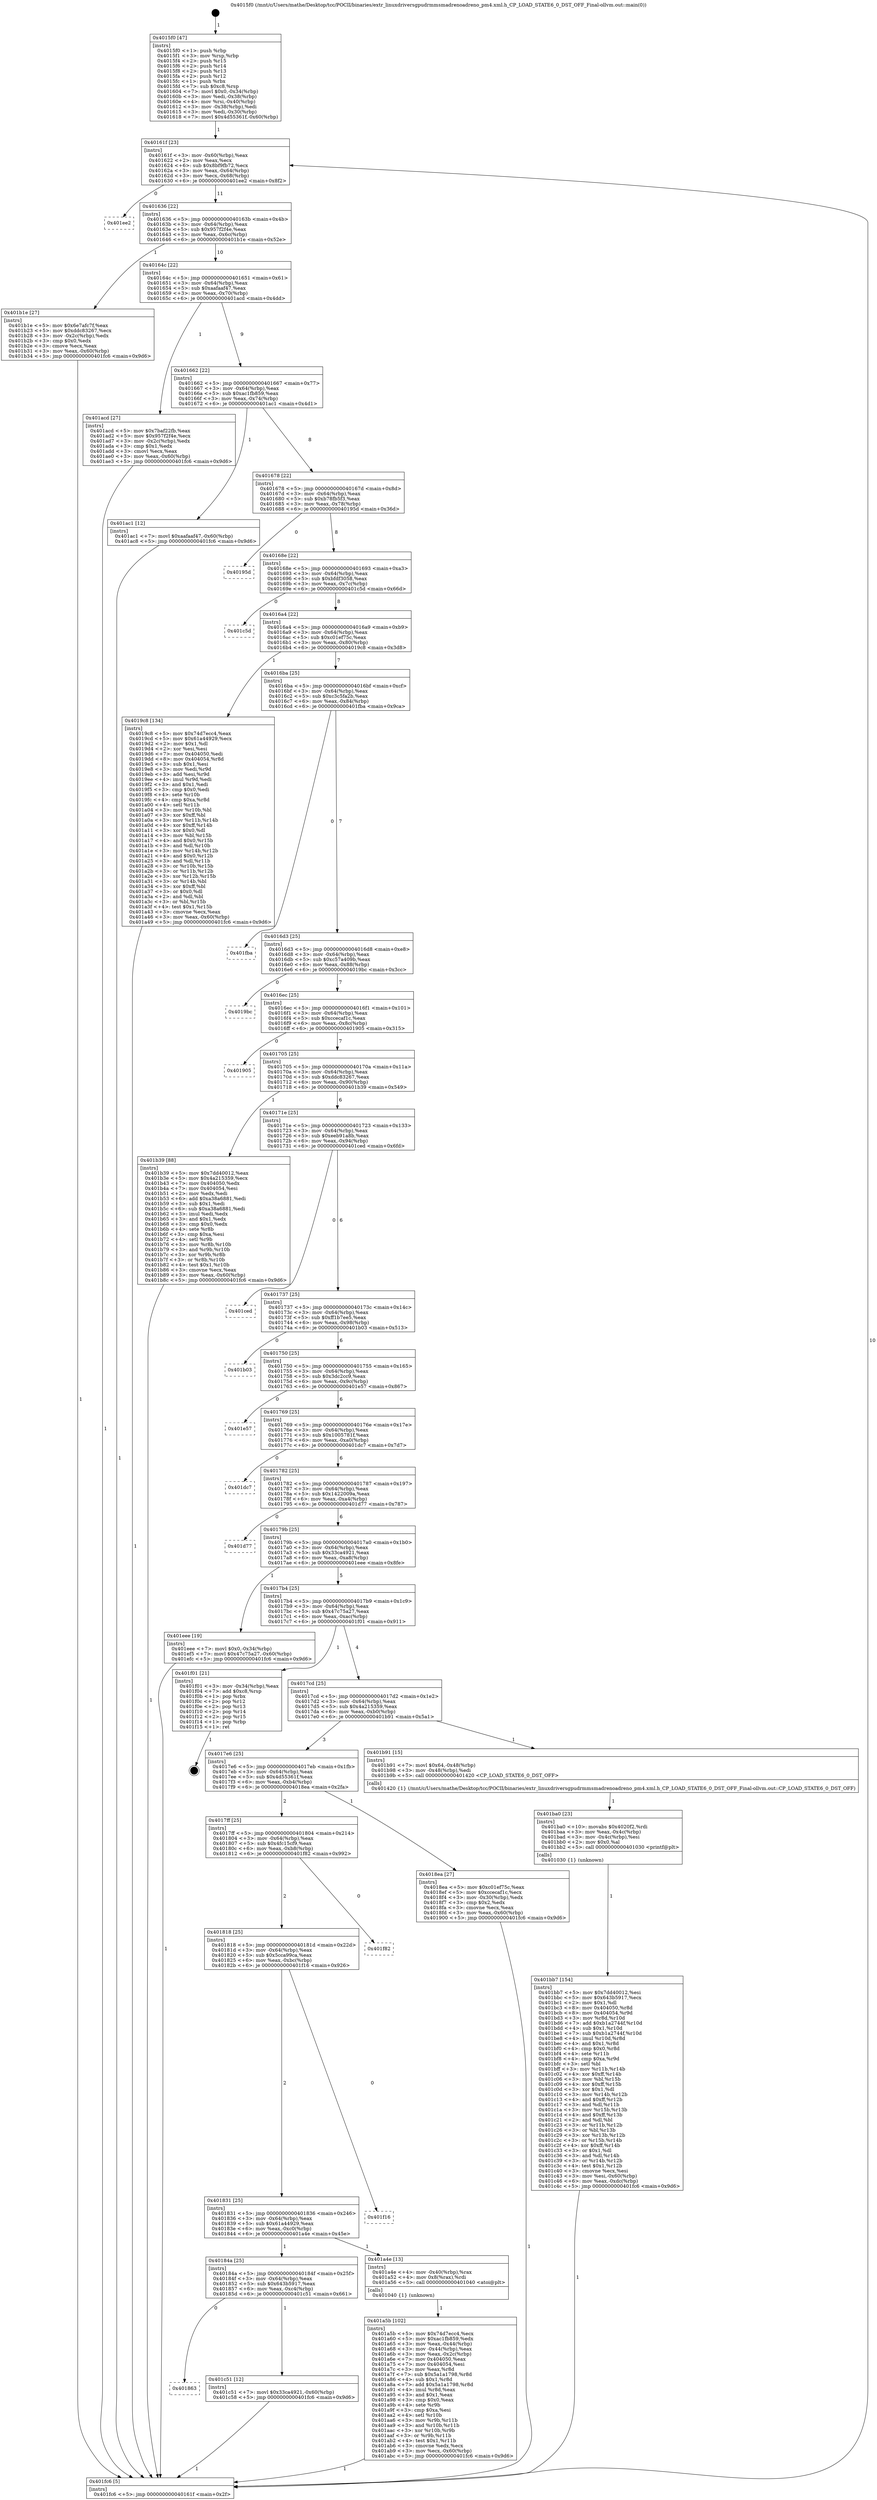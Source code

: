digraph "0x4015f0" {
  label = "0x4015f0 (/mnt/c/Users/mathe/Desktop/tcc/POCII/binaries/extr_linuxdriversgpudrmmsmadrenoadreno_pm4.xml.h_CP_LOAD_STATE6_0_DST_OFF_Final-ollvm.out::main(0))"
  labelloc = "t"
  node[shape=record]

  Entry [label="",width=0.3,height=0.3,shape=circle,fillcolor=black,style=filled]
  "0x40161f" [label="{
     0x40161f [23]\l
     | [instrs]\l
     &nbsp;&nbsp;0x40161f \<+3\>: mov -0x60(%rbp),%eax\l
     &nbsp;&nbsp;0x401622 \<+2\>: mov %eax,%ecx\l
     &nbsp;&nbsp;0x401624 \<+6\>: sub $0x8bf9fb72,%ecx\l
     &nbsp;&nbsp;0x40162a \<+3\>: mov %eax,-0x64(%rbp)\l
     &nbsp;&nbsp;0x40162d \<+3\>: mov %ecx,-0x68(%rbp)\l
     &nbsp;&nbsp;0x401630 \<+6\>: je 0000000000401ee2 \<main+0x8f2\>\l
  }"]
  "0x401ee2" [label="{
     0x401ee2\l
  }", style=dashed]
  "0x401636" [label="{
     0x401636 [22]\l
     | [instrs]\l
     &nbsp;&nbsp;0x401636 \<+5\>: jmp 000000000040163b \<main+0x4b\>\l
     &nbsp;&nbsp;0x40163b \<+3\>: mov -0x64(%rbp),%eax\l
     &nbsp;&nbsp;0x40163e \<+5\>: sub $0x957f2f4e,%eax\l
     &nbsp;&nbsp;0x401643 \<+3\>: mov %eax,-0x6c(%rbp)\l
     &nbsp;&nbsp;0x401646 \<+6\>: je 0000000000401b1e \<main+0x52e\>\l
  }"]
  Exit [label="",width=0.3,height=0.3,shape=circle,fillcolor=black,style=filled,peripheries=2]
  "0x401b1e" [label="{
     0x401b1e [27]\l
     | [instrs]\l
     &nbsp;&nbsp;0x401b1e \<+5\>: mov $0x6e7afc7f,%eax\l
     &nbsp;&nbsp;0x401b23 \<+5\>: mov $0xddc83267,%ecx\l
     &nbsp;&nbsp;0x401b28 \<+3\>: mov -0x2c(%rbp),%edx\l
     &nbsp;&nbsp;0x401b2b \<+3\>: cmp $0x0,%edx\l
     &nbsp;&nbsp;0x401b2e \<+3\>: cmove %ecx,%eax\l
     &nbsp;&nbsp;0x401b31 \<+3\>: mov %eax,-0x60(%rbp)\l
     &nbsp;&nbsp;0x401b34 \<+5\>: jmp 0000000000401fc6 \<main+0x9d6\>\l
  }"]
  "0x40164c" [label="{
     0x40164c [22]\l
     | [instrs]\l
     &nbsp;&nbsp;0x40164c \<+5\>: jmp 0000000000401651 \<main+0x61\>\l
     &nbsp;&nbsp;0x401651 \<+3\>: mov -0x64(%rbp),%eax\l
     &nbsp;&nbsp;0x401654 \<+5\>: sub $0xaafaaf47,%eax\l
     &nbsp;&nbsp;0x401659 \<+3\>: mov %eax,-0x70(%rbp)\l
     &nbsp;&nbsp;0x40165c \<+6\>: je 0000000000401acd \<main+0x4dd\>\l
  }"]
  "0x401863" [label="{
     0x401863\l
  }", style=dashed]
  "0x401acd" [label="{
     0x401acd [27]\l
     | [instrs]\l
     &nbsp;&nbsp;0x401acd \<+5\>: mov $0x7baf22fb,%eax\l
     &nbsp;&nbsp;0x401ad2 \<+5\>: mov $0x957f2f4e,%ecx\l
     &nbsp;&nbsp;0x401ad7 \<+3\>: mov -0x2c(%rbp),%edx\l
     &nbsp;&nbsp;0x401ada \<+3\>: cmp $0x1,%edx\l
     &nbsp;&nbsp;0x401add \<+3\>: cmovl %ecx,%eax\l
     &nbsp;&nbsp;0x401ae0 \<+3\>: mov %eax,-0x60(%rbp)\l
     &nbsp;&nbsp;0x401ae3 \<+5\>: jmp 0000000000401fc6 \<main+0x9d6\>\l
  }"]
  "0x401662" [label="{
     0x401662 [22]\l
     | [instrs]\l
     &nbsp;&nbsp;0x401662 \<+5\>: jmp 0000000000401667 \<main+0x77\>\l
     &nbsp;&nbsp;0x401667 \<+3\>: mov -0x64(%rbp),%eax\l
     &nbsp;&nbsp;0x40166a \<+5\>: sub $0xac1fb859,%eax\l
     &nbsp;&nbsp;0x40166f \<+3\>: mov %eax,-0x74(%rbp)\l
     &nbsp;&nbsp;0x401672 \<+6\>: je 0000000000401ac1 \<main+0x4d1\>\l
  }"]
  "0x401c51" [label="{
     0x401c51 [12]\l
     | [instrs]\l
     &nbsp;&nbsp;0x401c51 \<+7\>: movl $0x33ca4921,-0x60(%rbp)\l
     &nbsp;&nbsp;0x401c58 \<+5\>: jmp 0000000000401fc6 \<main+0x9d6\>\l
  }"]
  "0x401ac1" [label="{
     0x401ac1 [12]\l
     | [instrs]\l
     &nbsp;&nbsp;0x401ac1 \<+7\>: movl $0xaafaaf47,-0x60(%rbp)\l
     &nbsp;&nbsp;0x401ac8 \<+5\>: jmp 0000000000401fc6 \<main+0x9d6\>\l
  }"]
  "0x401678" [label="{
     0x401678 [22]\l
     | [instrs]\l
     &nbsp;&nbsp;0x401678 \<+5\>: jmp 000000000040167d \<main+0x8d\>\l
     &nbsp;&nbsp;0x40167d \<+3\>: mov -0x64(%rbp),%eax\l
     &nbsp;&nbsp;0x401680 \<+5\>: sub $0xb78fb5f3,%eax\l
     &nbsp;&nbsp;0x401685 \<+3\>: mov %eax,-0x78(%rbp)\l
     &nbsp;&nbsp;0x401688 \<+6\>: je 000000000040195d \<main+0x36d\>\l
  }"]
  "0x401bb7" [label="{
     0x401bb7 [154]\l
     | [instrs]\l
     &nbsp;&nbsp;0x401bb7 \<+5\>: mov $0x7dd40012,%esi\l
     &nbsp;&nbsp;0x401bbc \<+5\>: mov $0x643b5917,%ecx\l
     &nbsp;&nbsp;0x401bc1 \<+2\>: mov $0x1,%dl\l
     &nbsp;&nbsp;0x401bc3 \<+8\>: mov 0x404050,%r8d\l
     &nbsp;&nbsp;0x401bcb \<+8\>: mov 0x404054,%r9d\l
     &nbsp;&nbsp;0x401bd3 \<+3\>: mov %r8d,%r10d\l
     &nbsp;&nbsp;0x401bd6 \<+7\>: add $0xb1a2744f,%r10d\l
     &nbsp;&nbsp;0x401bdd \<+4\>: sub $0x1,%r10d\l
     &nbsp;&nbsp;0x401be1 \<+7\>: sub $0xb1a2744f,%r10d\l
     &nbsp;&nbsp;0x401be8 \<+4\>: imul %r10d,%r8d\l
     &nbsp;&nbsp;0x401bec \<+4\>: and $0x1,%r8d\l
     &nbsp;&nbsp;0x401bf0 \<+4\>: cmp $0x0,%r8d\l
     &nbsp;&nbsp;0x401bf4 \<+4\>: sete %r11b\l
     &nbsp;&nbsp;0x401bf8 \<+4\>: cmp $0xa,%r9d\l
     &nbsp;&nbsp;0x401bfc \<+3\>: setl %bl\l
     &nbsp;&nbsp;0x401bff \<+3\>: mov %r11b,%r14b\l
     &nbsp;&nbsp;0x401c02 \<+4\>: xor $0xff,%r14b\l
     &nbsp;&nbsp;0x401c06 \<+3\>: mov %bl,%r15b\l
     &nbsp;&nbsp;0x401c09 \<+4\>: xor $0xff,%r15b\l
     &nbsp;&nbsp;0x401c0d \<+3\>: xor $0x1,%dl\l
     &nbsp;&nbsp;0x401c10 \<+3\>: mov %r14b,%r12b\l
     &nbsp;&nbsp;0x401c13 \<+4\>: and $0xff,%r12b\l
     &nbsp;&nbsp;0x401c17 \<+3\>: and %dl,%r11b\l
     &nbsp;&nbsp;0x401c1a \<+3\>: mov %r15b,%r13b\l
     &nbsp;&nbsp;0x401c1d \<+4\>: and $0xff,%r13b\l
     &nbsp;&nbsp;0x401c21 \<+2\>: and %dl,%bl\l
     &nbsp;&nbsp;0x401c23 \<+3\>: or %r11b,%r12b\l
     &nbsp;&nbsp;0x401c26 \<+3\>: or %bl,%r13b\l
     &nbsp;&nbsp;0x401c29 \<+3\>: xor %r13b,%r12b\l
     &nbsp;&nbsp;0x401c2c \<+3\>: or %r15b,%r14b\l
     &nbsp;&nbsp;0x401c2f \<+4\>: xor $0xff,%r14b\l
     &nbsp;&nbsp;0x401c33 \<+3\>: or $0x1,%dl\l
     &nbsp;&nbsp;0x401c36 \<+3\>: and %dl,%r14b\l
     &nbsp;&nbsp;0x401c39 \<+3\>: or %r14b,%r12b\l
     &nbsp;&nbsp;0x401c3c \<+4\>: test $0x1,%r12b\l
     &nbsp;&nbsp;0x401c40 \<+3\>: cmovne %ecx,%esi\l
     &nbsp;&nbsp;0x401c43 \<+3\>: mov %esi,-0x60(%rbp)\l
     &nbsp;&nbsp;0x401c46 \<+6\>: mov %eax,-0xdc(%rbp)\l
     &nbsp;&nbsp;0x401c4c \<+5\>: jmp 0000000000401fc6 \<main+0x9d6\>\l
  }"]
  "0x40195d" [label="{
     0x40195d\l
  }", style=dashed]
  "0x40168e" [label="{
     0x40168e [22]\l
     | [instrs]\l
     &nbsp;&nbsp;0x40168e \<+5\>: jmp 0000000000401693 \<main+0xa3\>\l
     &nbsp;&nbsp;0x401693 \<+3\>: mov -0x64(%rbp),%eax\l
     &nbsp;&nbsp;0x401696 \<+5\>: sub $0xbfdf3058,%eax\l
     &nbsp;&nbsp;0x40169b \<+3\>: mov %eax,-0x7c(%rbp)\l
     &nbsp;&nbsp;0x40169e \<+6\>: je 0000000000401c5d \<main+0x66d\>\l
  }"]
  "0x401ba0" [label="{
     0x401ba0 [23]\l
     | [instrs]\l
     &nbsp;&nbsp;0x401ba0 \<+10\>: movabs $0x4020f2,%rdi\l
     &nbsp;&nbsp;0x401baa \<+3\>: mov %eax,-0x4c(%rbp)\l
     &nbsp;&nbsp;0x401bad \<+3\>: mov -0x4c(%rbp),%esi\l
     &nbsp;&nbsp;0x401bb0 \<+2\>: mov $0x0,%al\l
     &nbsp;&nbsp;0x401bb2 \<+5\>: call 0000000000401030 \<printf@plt\>\l
     | [calls]\l
     &nbsp;&nbsp;0x401030 \{1\} (unknown)\l
  }"]
  "0x401c5d" [label="{
     0x401c5d\l
  }", style=dashed]
  "0x4016a4" [label="{
     0x4016a4 [22]\l
     | [instrs]\l
     &nbsp;&nbsp;0x4016a4 \<+5\>: jmp 00000000004016a9 \<main+0xb9\>\l
     &nbsp;&nbsp;0x4016a9 \<+3\>: mov -0x64(%rbp),%eax\l
     &nbsp;&nbsp;0x4016ac \<+5\>: sub $0xc01ef75c,%eax\l
     &nbsp;&nbsp;0x4016b1 \<+3\>: mov %eax,-0x80(%rbp)\l
     &nbsp;&nbsp;0x4016b4 \<+6\>: je 00000000004019c8 \<main+0x3d8\>\l
  }"]
  "0x401a5b" [label="{
     0x401a5b [102]\l
     | [instrs]\l
     &nbsp;&nbsp;0x401a5b \<+5\>: mov $0x74d7ecc4,%ecx\l
     &nbsp;&nbsp;0x401a60 \<+5\>: mov $0xac1fb859,%edx\l
     &nbsp;&nbsp;0x401a65 \<+3\>: mov %eax,-0x44(%rbp)\l
     &nbsp;&nbsp;0x401a68 \<+3\>: mov -0x44(%rbp),%eax\l
     &nbsp;&nbsp;0x401a6b \<+3\>: mov %eax,-0x2c(%rbp)\l
     &nbsp;&nbsp;0x401a6e \<+7\>: mov 0x404050,%eax\l
     &nbsp;&nbsp;0x401a75 \<+7\>: mov 0x404054,%esi\l
     &nbsp;&nbsp;0x401a7c \<+3\>: mov %eax,%r8d\l
     &nbsp;&nbsp;0x401a7f \<+7\>: sub $0x5a1a1798,%r8d\l
     &nbsp;&nbsp;0x401a86 \<+4\>: sub $0x1,%r8d\l
     &nbsp;&nbsp;0x401a8a \<+7\>: add $0x5a1a1798,%r8d\l
     &nbsp;&nbsp;0x401a91 \<+4\>: imul %r8d,%eax\l
     &nbsp;&nbsp;0x401a95 \<+3\>: and $0x1,%eax\l
     &nbsp;&nbsp;0x401a98 \<+3\>: cmp $0x0,%eax\l
     &nbsp;&nbsp;0x401a9b \<+4\>: sete %r9b\l
     &nbsp;&nbsp;0x401a9f \<+3\>: cmp $0xa,%esi\l
     &nbsp;&nbsp;0x401aa2 \<+4\>: setl %r10b\l
     &nbsp;&nbsp;0x401aa6 \<+3\>: mov %r9b,%r11b\l
     &nbsp;&nbsp;0x401aa9 \<+3\>: and %r10b,%r11b\l
     &nbsp;&nbsp;0x401aac \<+3\>: xor %r10b,%r9b\l
     &nbsp;&nbsp;0x401aaf \<+3\>: or %r9b,%r11b\l
     &nbsp;&nbsp;0x401ab2 \<+4\>: test $0x1,%r11b\l
     &nbsp;&nbsp;0x401ab6 \<+3\>: cmovne %edx,%ecx\l
     &nbsp;&nbsp;0x401ab9 \<+3\>: mov %ecx,-0x60(%rbp)\l
     &nbsp;&nbsp;0x401abc \<+5\>: jmp 0000000000401fc6 \<main+0x9d6\>\l
  }"]
  "0x4019c8" [label="{
     0x4019c8 [134]\l
     | [instrs]\l
     &nbsp;&nbsp;0x4019c8 \<+5\>: mov $0x74d7ecc4,%eax\l
     &nbsp;&nbsp;0x4019cd \<+5\>: mov $0x61a44929,%ecx\l
     &nbsp;&nbsp;0x4019d2 \<+2\>: mov $0x1,%dl\l
     &nbsp;&nbsp;0x4019d4 \<+2\>: xor %esi,%esi\l
     &nbsp;&nbsp;0x4019d6 \<+7\>: mov 0x404050,%edi\l
     &nbsp;&nbsp;0x4019dd \<+8\>: mov 0x404054,%r8d\l
     &nbsp;&nbsp;0x4019e5 \<+3\>: sub $0x1,%esi\l
     &nbsp;&nbsp;0x4019e8 \<+3\>: mov %edi,%r9d\l
     &nbsp;&nbsp;0x4019eb \<+3\>: add %esi,%r9d\l
     &nbsp;&nbsp;0x4019ee \<+4\>: imul %r9d,%edi\l
     &nbsp;&nbsp;0x4019f2 \<+3\>: and $0x1,%edi\l
     &nbsp;&nbsp;0x4019f5 \<+3\>: cmp $0x0,%edi\l
     &nbsp;&nbsp;0x4019f8 \<+4\>: sete %r10b\l
     &nbsp;&nbsp;0x4019fc \<+4\>: cmp $0xa,%r8d\l
     &nbsp;&nbsp;0x401a00 \<+4\>: setl %r11b\l
     &nbsp;&nbsp;0x401a04 \<+3\>: mov %r10b,%bl\l
     &nbsp;&nbsp;0x401a07 \<+3\>: xor $0xff,%bl\l
     &nbsp;&nbsp;0x401a0a \<+3\>: mov %r11b,%r14b\l
     &nbsp;&nbsp;0x401a0d \<+4\>: xor $0xff,%r14b\l
     &nbsp;&nbsp;0x401a11 \<+3\>: xor $0x0,%dl\l
     &nbsp;&nbsp;0x401a14 \<+3\>: mov %bl,%r15b\l
     &nbsp;&nbsp;0x401a17 \<+4\>: and $0x0,%r15b\l
     &nbsp;&nbsp;0x401a1b \<+3\>: and %dl,%r10b\l
     &nbsp;&nbsp;0x401a1e \<+3\>: mov %r14b,%r12b\l
     &nbsp;&nbsp;0x401a21 \<+4\>: and $0x0,%r12b\l
     &nbsp;&nbsp;0x401a25 \<+3\>: and %dl,%r11b\l
     &nbsp;&nbsp;0x401a28 \<+3\>: or %r10b,%r15b\l
     &nbsp;&nbsp;0x401a2b \<+3\>: or %r11b,%r12b\l
     &nbsp;&nbsp;0x401a2e \<+3\>: xor %r12b,%r15b\l
     &nbsp;&nbsp;0x401a31 \<+3\>: or %r14b,%bl\l
     &nbsp;&nbsp;0x401a34 \<+3\>: xor $0xff,%bl\l
     &nbsp;&nbsp;0x401a37 \<+3\>: or $0x0,%dl\l
     &nbsp;&nbsp;0x401a3a \<+2\>: and %dl,%bl\l
     &nbsp;&nbsp;0x401a3c \<+3\>: or %bl,%r15b\l
     &nbsp;&nbsp;0x401a3f \<+4\>: test $0x1,%r15b\l
     &nbsp;&nbsp;0x401a43 \<+3\>: cmovne %ecx,%eax\l
     &nbsp;&nbsp;0x401a46 \<+3\>: mov %eax,-0x60(%rbp)\l
     &nbsp;&nbsp;0x401a49 \<+5\>: jmp 0000000000401fc6 \<main+0x9d6\>\l
  }"]
  "0x4016ba" [label="{
     0x4016ba [25]\l
     | [instrs]\l
     &nbsp;&nbsp;0x4016ba \<+5\>: jmp 00000000004016bf \<main+0xcf\>\l
     &nbsp;&nbsp;0x4016bf \<+3\>: mov -0x64(%rbp),%eax\l
     &nbsp;&nbsp;0x4016c2 \<+5\>: sub $0xc3c5fa2b,%eax\l
     &nbsp;&nbsp;0x4016c7 \<+6\>: mov %eax,-0x84(%rbp)\l
     &nbsp;&nbsp;0x4016cd \<+6\>: je 0000000000401fba \<main+0x9ca\>\l
  }"]
  "0x40184a" [label="{
     0x40184a [25]\l
     | [instrs]\l
     &nbsp;&nbsp;0x40184a \<+5\>: jmp 000000000040184f \<main+0x25f\>\l
     &nbsp;&nbsp;0x40184f \<+3\>: mov -0x64(%rbp),%eax\l
     &nbsp;&nbsp;0x401852 \<+5\>: sub $0x643b5917,%eax\l
     &nbsp;&nbsp;0x401857 \<+6\>: mov %eax,-0xc4(%rbp)\l
     &nbsp;&nbsp;0x40185d \<+6\>: je 0000000000401c51 \<main+0x661\>\l
  }"]
  "0x401fba" [label="{
     0x401fba\l
  }", style=dashed]
  "0x4016d3" [label="{
     0x4016d3 [25]\l
     | [instrs]\l
     &nbsp;&nbsp;0x4016d3 \<+5\>: jmp 00000000004016d8 \<main+0xe8\>\l
     &nbsp;&nbsp;0x4016d8 \<+3\>: mov -0x64(%rbp),%eax\l
     &nbsp;&nbsp;0x4016db \<+5\>: sub $0xc57a409b,%eax\l
     &nbsp;&nbsp;0x4016e0 \<+6\>: mov %eax,-0x88(%rbp)\l
     &nbsp;&nbsp;0x4016e6 \<+6\>: je 00000000004019bc \<main+0x3cc\>\l
  }"]
  "0x401a4e" [label="{
     0x401a4e [13]\l
     | [instrs]\l
     &nbsp;&nbsp;0x401a4e \<+4\>: mov -0x40(%rbp),%rax\l
     &nbsp;&nbsp;0x401a52 \<+4\>: mov 0x8(%rax),%rdi\l
     &nbsp;&nbsp;0x401a56 \<+5\>: call 0000000000401040 \<atoi@plt\>\l
     | [calls]\l
     &nbsp;&nbsp;0x401040 \{1\} (unknown)\l
  }"]
  "0x4019bc" [label="{
     0x4019bc\l
  }", style=dashed]
  "0x4016ec" [label="{
     0x4016ec [25]\l
     | [instrs]\l
     &nbsp;&nbsp;0x4016ec \<+5\>: jmp 00000000004016f1 \<main+0x101\>\l
     &nbsp;&nbsp;0x4016f1 \<+3\>: mov -0x64(%rbp),%eax\l
     &nbsp;&nbsp;0x4016f4 \<+5\>: sub $0xccecaf1c,%eax\l
     &nbsp;&nbsp;0x4016f9 \<+6\>: mov %eax,-0x8c(%rbp)\l
     &nbsp;&nbsp;0x4016ff \<+6\>: je 0000000000401905 \<main+0x315\>\l
  }"]
  "0x401831" [label="{
     0x401831 [25]\l
     | [instrs]\l
     &nbsp;&nbsp;0x401831 \<+5\>: jmp 0000000000401836 \<main+0x246\>\l
     &nbsp;&nbsp;0x401836 \<+3\>: mov -0x64(%rbp),%eax\l
     &nbsp;&nbsp;0x401839 \<+5\>: sub $0x61a44929,%eax\l
     &nbsp;&nbsp;0x40183e \<+6\>: mov %eax,-0xc0(%rbp)\l
     &nbsp;&nbsp;0x401844 \<+6\>: je 0000000000401a4e \<main+0x45e\>\l
  }"]
  "0x401905" [label="{
     0x401905\l
  }", style=dashed]
  "0x401705" [label="{
     0x401705 [25]\l
     | [instrs]\l
     &nbsp;&nbsp;0x401705 \<+5\>: jmp 000000000040170a \<main+0x11a\>\l
     &nbsp;&nbsp;0x40170a \<+3\>: mov -0x64(%rbp),%eax\l
     &nbsp;&nbsp;0x40170d \<+5\>: sub $0xddc83267,%eax\l
     &nbsp;&nbsp;0x401712 \<+6\>: mov %eax,-0x90(%rbp)\l
     &nbsp;&nbsp;0x401718 \<+6\>: je 0000000000401b39 \<main+0x549\>\l
  }"]
  "0x401f16" [label="{
     0x401f16\l
  }", style=dashed]
  "0x401b39" [label="{
     0x401b39 [88]\l
     | [instrs]\l
     &nbsp;&nbsp;0x401b39 \<+5\>: mov $0x7dd40012,%eax\l
     &nbsp;&nbsp;0x401b3e \<+5\>: mov $0x4a215359,%ecx\l
     &nbsp;&nbsp;0x401b43 \<+7\>: mov 0x404050,%edx\l
     &nbsp;&nbsp;0x401b4a \<+7\>: mov 0x404054,%esi\l
     &nbsp;&nbsp;0x401b51 \<+2\>: mov %edx,%edi\l
     &nbsp;&nbsp;0x401b53 \<+6\>: add $0xa38a6881,%edi\l
     &nbsp;&nbsp;0x401b59 \<+3\>: sub $0x1,%edi\l
     &nbsp;&nbsp;0x401b5c \<+6\>: sub $0xa38a6881,%edi\l
     &nbsp;&nbsp;0x401b62 \<+3\>: imul %edi,%edx\l
     &nbsp;&nbsp;0x401b65 \<+3\>: and $0x1,%edx\l
     &nbsp;&nbsp;0x401b68 \<+3\>: cmp $0x0,%edx\l
     &nbsp;&nbsp;0x401b6b \<+4\>: sete %r8b\l
     &nbsp;&nbsp;0x401b6f \<+3\>: cmp $0xa,%esi\l
     &nbsp;&nbsp;0x401b72 \<+4\>: setl %r9b\l
     &nbsp;&nbsp;0x401b76 \<+3\>: mov %r8b,%r10b\l
     &nbsp;&nbsp;0x401b79 \<+3\>: and %r9b,%r10b\l
     &nbsp;&nbsp;0x401b7c \<+3\>: xor %r9b,%r8b\l
     &nbsp;&nbsp;0x401b7f \<+3\>: or %r8b,%r10b\l
     &nbsp;&nbsp;0x401b82 \<+4\>: test $0x1,%r10b\l
     &nbsp;&nbsp;0x401b86 \<+3\>: cmovne %ecx,%eax\l
     &nbsp;&nbsp;0x401b89 \<+3\>: mov %eax,-0x60(%rbp)\l
     &nbsp;&nbsp;0x401b8c \<+5\>: jmp 0000000000401fc6 \<main+0x9d6\>\l
  }"]
  "0x40171e" [label="{
     0x40171e [25]\l
     | [instrs]\l
     &nbsp;&nbsp;0x40171e \<+5\>: jmp 0000000000401723 \<main+0x133\>\l
     &nbsp;&nbsp;0x401723 \<+3\>: mov -0x64(%rbp),%eax\l
     &nbsp;&nbsp;0x401726 \<+5\>: sub $0xeeb91a8b,%eax\l
     &nbsp;&nbsp;0x40172b \<+6\>: mov %eax,-0x94(%rbp)\l
     &nbsp;&nbsp;0x401731 \<+6\>: je 0000000000401ced \<main+0x6fd\>\l
  }"]
  "0x401818" [label="{
     0x401818 [25]\l
     | [instrs]\l
     &nbsp;&nbsp;0x401818 \<+5\>: jmp 000000000040181d \<main+0x22d\>\l
     &nbsp;&nbsp;0x40181d \<+3\>: mov -0x64(%rbp),%eax\l
     &nbsp;&nbsp;0x401820 \<+5\>: sub $0x5cca99ca,%eax\l
     &nbsp;&nbsp;0x401825 \<+6\>: mov %eax,-0xbc(%rbp)\l
     &nbsp;&nbsp;0x40182b \<+6\>: je 0000000000401f16 \<main+0x926\>\l
  }"]
  "0x401ced" [label="{
     0x401ced\l
  }", style=dashed]
  "0x401737" [label="{
     0x401737 [25]\l
     | [instrs]\l
     &nbsp;&nbsp;0x401737 \<+5\>: jmp 000000000040173c \<main+0x14c\>\l
     &nbsp;&nbsp;0x40173c \<+3\>: mov -0x64(%rbp),%eax\l
     &nbsp;&nbsp;0x40173f \<+5\>: sub $0xff1b7ee5,%eax\l
     &nbsp;&nbsp;0x401744 \<+6\>: mov %eax,-0x98(%rbp)\l
     &nbsp;&nbsp;0x40174a \<+6\>: je 0000000000401b03 \<main+0x513\>\l
  }"]
  "0x401f82" [label="{
     0x401f82\l
  }", style=dashed]
  "0x401b03" [label="{
     0x401b03\l
  }", style=dashed]
  "0x401750" [label="{
     0x401750 [25]\l
     | [instrs]\l
     &nbsp;&nbsp;0x401750 \<+5\>: jmp 0000000000401755 \<main+0x165\>\l
     &nbsp;&nbsp;0x401755 \<+3\>: mov -0x64(%rbp),%eax\l
     &nbsp;&nbsp;0x401758 \<+5\>: sub $0x3dc2cc9,%eax\l
     &nbsp;&nbsp;0x40175d \<+6\>: mov %eax,-0x9c(%rbp)\l
     &nbsp;&nbsp;0x401763 \<+6\>: je 0000000000401e57 \<main+0x867\>\l
  }"]
  "0x4015f0" [label="{
     0x4015f0 [47]\l
     | [instrs]\l
     &nbsp;&nbsp;0x4015f0 \<+1\>: push %rbp\l
     &nbsp;&nbsp;0x4015f1 \<+3\>: mov %rsp,%rbp\l
     &nbsp;&nbsp;0x4015f4 \<+2\>: push %r15\l
     &nbsp;&nbsp;0x4015f6 \<+2\>: push %r14\l
     &nbsp;&nbsp;0x4015f8 \<+2\>: push %r13\l
     &nbsp;&nbsp;0x4015fa \<+2\>: push %r12\l
     &nbsp;&nbsp;0x4015fc \<+1\>: push %rbx\l
     &nbsp;&nbsp;0x4015fd \<+7\>: sub $0xc8,%rsp\l
     &nbsp;&nbsp;0x401604 \<+7\>: movl $0x0,-0x34(%rbp)\l
     &nbsp;&nbsp;0x40160b \<+3\>: mov %edi,-0x38(%rbp)\l
     &nbsp;&nbsp;0x40160e \<+4\>: mov %rsi,-0x40(%rbp)\l
     &nbsp;&nbsp;0x401612 \<+3\>: mov -0x38(%rbp),%edi\l
     &nbsp;&nbsp;0x401615 \<+3\>: mov %edi,-0x30(%rbp)\l
     &nbsp;&nbsp;0x401618 \<+7\>: movl $0x4d55361f,-0x60(%rbp)\l
  }"]
  "0x401e57" [label="{
     0x401e57\l
  }", style=dashed]
  "0x401769" [label="{
     0x401769 [25]\l
     | [instrs]\l
     &nbsp;&nbsp;0x401769 \<+5\>: jmp 000000000040176e \<main+0x17e\>\l
     &nbsp;&nbsp;0x40176e \<+3\>: mov -0x64(%rbp),%eax\l
     &nbsp;&nbsp;0x401771 \<+5\>: sub $0x1005781f,%eax\l
     &nbsp;&nbsp;0x401776 \<+6\>: mov %eax,-0xa0(%rbp)\l
     &nbsp;&nbsp;0x40177c \<+6\>: je 0000000000401dc7 \<main+0x7d7\>\l
  }"]
  "0x401fc6" [label="{
     0x401fc6 [5]\l
     | [instrs]\l
     &nbsp;&nbsp;0x401fc6 \<+5\>: jmp 000000000040161f \<main+0x2f\>\l
  }"]
  "0x401dc7" [label="{
     0x401dc7\l
  }", style=dashed]
  "0x401782" [label="{
     0x401782 [25]\l
     | [instrs]\l
     &nbsp;&nbsp;0x401782 \<+5\>: jmp 0000000000401787 \<main+0x197\>\l
     &nbsp;&nbsp;0x401787 \<+3\>: mov -0x64(%rbp),%eax\l
     &nbsp;&nbsp;0x40178a \<+5\>: sub $0x1422009a,%eax\l
     &nbsp;&nbsp;0x40178f \<+6\>: mov %eax,-0xa4(%rbp)\l
     &nbsp;&nbsp;0x401795 \<+6\>: je 0000000000401d77 \<main+0x787\>\l
  }"]
  "0x4017ff" [label="{
     0x4017ff [25]\l
     | [instrs]\l
     &nbsp;&nbsp;0x4017ff \<+5\>: jmp 0000000000401804 \<main+0x214\>\l
     &nbsp;&nbsp;0x401804 \<+3\>: mov -0x64(%rbp),%eax\l
     &nbsp;&nbsp;0x401807 \<+5\>: sub $0x4fc15cf9,%eax\l
     &nbsp;&nbsp;0x40180c \<+6\>: mov %eax,-0xb8(%rbp)\l
     &nbsp;&nbsp;0x401812 \<+6\>: je 0000000000401f82 \<main+0x992\>\l
  }"]
  "0x401d77" [label="{
     0x401d77\l
  }", style=dashed]
  "0x40179b" [label="{
     0x40179b [25]\l
     | [instrs]\l
     &nbsp;&nbsp;0x40179b \<+5\>: jmp 00000000004017a0 \<main+0x1b0\>\l
     &nbsp;&nbsp;0x4017a0 \<+3\>: mov -0x64(%rbp),%eax\l
     &nbsp;&nbsp;0x4017a3 \<+5\>: sub $0x33ca4921,%eax\l
     &nbsp;&nbsp;0x4017a8 \<+6\>: mov %eax,-0xa8(%rbp)\l
     &nbsp;&nbsp;0x4017ae \<+6\>: je 0000000000401eee \<main+0x8fe\>\l
  }"]
  "0x4018ea" [label="{
     0x4018ea [27]\l
     | [instrs]\l
     &nbsp;&nbsp;0x4018ea \<+5\>: mov $0xc01ef75c,%eax\l
     &nbsp;&nbsp;0x4018ef \<+5\>: mov $0xccecaf1c,%ecx\l
     &nbsp;&nbsp;0x4018f4 \<+3\>: mov -0x30(%rbp),%edx\l
     &nbsp;&nbsp;0x4018f7 \<+3\>: cmp $0x2,%edx\l
     &nbsp;&nbsp;0x4018fa \<+3\>: cmovne %ecx,%eax\l
     &nbsp;&nbsp;0x4018fd \<+3\>: mov %eax,-0x60(%rbp)\l
     &nbsp;&nbsp;0x401900 \<+5\>: jmp 0000000000401fc6 \<main+0x9d6\>\l
  }"]
  "0x401eee" [label="{
     0x401eee [19]\l
     | [instrs]\l
     &nbsp;&nbsp;0x401eee \<+7\>: movl $0x0,-0x34(%rbp)\l
     &nbsp;&nbsp;0x401ef5 \<+7\>: movl $0x47c75a27,-0x60(%rbp)\l
     &nbsp;&nbsp;0x401efc \<+5\>: jmp 0000000000401fc6 \<main+0x9d6\>\l
  }"]
  "0x4017b4" [label="{
     0x4017b4 [25]\l
     | [instrs]\l
     &nbsp;&nbsp;0x4017b4 \<+5\>: jmp 00000000004017b9 \<main+0x1c9\>\l
     &nbsp;&nbsp;0x4017b9 \<+3\>: mov -0x64(%rbp),%eax\l
     &nbsp;&nbsp;0x4017bc \<+5\>: sub $0x47c75a27,%eax\l
     &nbsp;&nbsp;0x4017c1 \<+6\>: mov %eax,-0xac(%rbp)\l
     &nbsp;&nbsp;0x4017c7 \<+6\>: je 0000000000401f01 \<main+0x911\>\l
  }"]
  "0x4017e6" [label="{
     0x4017e6 [25]\l
     | [instrs]\l
     &nbsp;&nbsp;0x4017e6 \<+5\>: jmp 00000000004017eb \<main+0x1fb\>\l
     &nbsp;&nbsp;0x4017eb \<+3\>: mov -0x64(%rbp),%eax\l
     &nbsp;&nbsp;0x4017ee \<+5\>: sub $0x4d55361f,%eax\l
     &nbsp;&nbsp;0x4017f3 \<+6\>: mov %eax,-0xb4(%rbp)\l
     &nbsp;&nbsp;0x4017f9 \<+6\>: je 00000000004018ea \<main+0x2fa\>\l
  }"]
  "0x401f01" [label="{
     0x401f01 [21]\l
     | [instrs]\l
     &nbsp;&nbsp;0x401f01 \<+3\>: mov -0x34(%rbp),%eax\l
     &nbsp;&nbsp;0x401f04 \<+7\>: add $0xc8,%rsp\l
     &nbsp;&nbsp;0x401f0b \<+1\>: pop %rbx\l
     &nbsp;&nbsp;0x401f0c \<+2\>: pop %r12\l
     &nbsp;&nbsp;0x401f0e \<+2\>: pop %r13\l
     &nbsp;&nbsp;0x401f10 \<+2\>: pop %r14\l
     &nbsp;&nbsp;0x401f12 \<+2\>: pop %r15\l
     &nbsp;&nbsp;0x401f14 \<+1\>: pop %rbp\l
     &nbsp;&nbsp;0x401f15 \<+1\>: ret\l
  }"]
  "0x4017cd" [label="{
     0x4017cd [25]\l
     | [instrs]\l
     &nbsp;&nbsp;0x4017cd \<+5\>: jmp 00000000004017d2 \<main+0x1e2\>\l
     &nbsp;&nbsp;0x4017d2 \<+3\>: mov -0x64(%rbp),%eax\l
     &nbsp;&nbsp;0x4017d5 \<+5\>: sub $0x4a215359,%eax\l
     &nbsp;&nbsp;0x4017da \<+6\>: mov %eax,-0xb0(%rbp)\l
     &nbsp;&nbsp;0x4017e0 \<+6\>: je 0000000000401b91 \<main+0x5a1\>\l
  }"]
  "0x401b91" [label="{
     0x401b91 [15]\l
     | [instrs]\l
     &nbsp;&nbsp;0x401b91 \<+7\>: movl $0x64,-0x48(%rbp)\l
     &nbsp;&nbsp;0x401b98 \<+3\>: mov -0x48(%rbp),%edi\l
     &nbsp;&nbsp;0x401b9b \<+5\>: call 0000000000401420 \<CP_LOAD_STATE6_0_DST_OFF\>\l
     | [calls]\l
     &nbsp;&nbsp;0x401420 \{1\} (/mnt/c/Users/mathe/Desktop/tcc/POCII/binaries/extr_linuxdriversgpudrmmsmadrenoadreno_pm4.xml.h_CP_LOAD_STATE6_0_DST_OFF_Final-ollvm.out::CP_LOAD_STATE6_0_DST_OFF)\l
  }"]
  Entry -> "0x4015f0" [label=" 1"]
  "0x40161f" -> "0x401ee2" [label=" 0"]
  "0x40161f" -> "0x401636" [label=" 11"]
  "0x401f01" -> Exit [label=" 1"]
  "0x401636" -> "0x401b1e" [label=" 1"]
  "0x401636" -> "0x40164c" [label=" 10"]
  "0x401eee" -> "0x401fc6" [label=" 1"]
  "0x40164c" -> "0x401acd" [label=" 1"]
  "0x40164c" -> "0x401662" [label=" 9"]
  "0x401c51" -> "0x401fc6" [label=" 1"]
  "0x401662" -> "0x401ac1" [label=" 1"]
  "0x401662" -> "0x401678" [label=" 8"]
  "0x40184a" -> "0x401863" [label=" 0"]
  "0x401678" -> "0x40195d" [label=" 0"]
  "0x401678" -> "0x40168e" [label=" 8"]
  "0x40184a" -> "0x401c51" [label=" 1"]
  "0x40168e" -> "0x401c5d" [label=" 0"]
  "0x40168e" -> "0x4016a4" [label=" 8"]
  "0x401bb7" -> "0x401fc6" [label=" 1"]
  "0x4016a4" -> "0x4019c8" [label=" 1"]
  "0x4016a4" -> "0x4016ba" [label=" 7"]
  "0x401ba0" -> "0x401bb7" [label=" 1"]
  "0x4016ba" -> "0x401fba" [label=" 0"]
  "0x4016ba" -> "0x4016d3" [label=" 7"]
  "0x401b91" -> "0x401ba0" [label=" 1"]
  "0x4016d3" -> "0x4019bc" [label=" 0"]
  "0x4016d3" -> "0x4016ec" [label=" 7"]
  "0x401b39" -> "0x401fc6" [label=" 1"]
  "0x4016ec" -> "0x401905" [label=" 0"]
  "0x4016ec" -> "0x401705" [label=" 7"]
  "0x401acd" -> "0x401fc6" [label=" 1"]
  "0x401705" -> "0x401b39" [label=" 1"]
  "0x401705" -> "0x40171e" [label=" 6"]
  "0x401ac1" -> "0x401fc6" [label=" 1"]
  "0x40171e" -> "0x401ced" [label=" 0"]
  "0x40171e" -> "0x401737" [label=" 6"]
  "0x401a4e" -> "0x401a5b" [label=" 1"]
  "0x401737" -> "0x401b03" [label=" 0"]
  "0x401737" -> "0x401750" [label=" 6"]
  "0x401831" -> "0x40184a" [label=" 1"]
  "0x401750" -> "0x401e57" [label=" 0"]
  "0x401750" -> "0x401769" [label=" 6"]
  "0x401b1e" -> "0x401fc6" [label=" 1"]
  "0x401769" -> "0x401dc7" [label=" 0"]
  "0x401769" -> "0x401782" [label=" 6"]
  "0x401818" -> "0x401831" [label=" 2"]
  "0x401782" -> "0x401d77" [label=" 0"]
  "0x401782" -> "0x40179b" [label=" 6"]
  "0x401818" -> "0x401f16" [label=" 0"]
  "0x40179b" -> "0x401eee" [label=" 1"]
  "0x40179b" -> "0x4017b4" [label=" 5"]
  "0x401a5b" -> "0x401fc6" [label=" 1"]
  "0x4017b4" -> "0x401f01" [label=" 1"]
  "0x4017b4" -> "0x4017cd" [label=" 4"]
  "0x4017ff" -> "0x401f82" [label=" 0"]
  "0x4017cd" -> "0x401b91" [label=" 1"]
  "0x4017cd" -> "0x4017e6" [label=" 3"]
  "0x4017ff" -> "0x401818" [label=" 2"]
  "0x4017e6" -> "0x4018ea" [label=" 1"]
  "0x4017e6" -> "0x4017ff" [label=" 2"]
  "0x4018ea" -> "0x401fc6" [label=" 1"]
  "0x4015f0" -> "0x40161f" [label=" 1"]
  "0x401fc6" -> "0x40161f" [label=" 10"]
  "0x4019c8" -> "0x401fc6" [label=" 1"]
  "0x401831" -> "0x401a4e" [label=" 1"]
}
